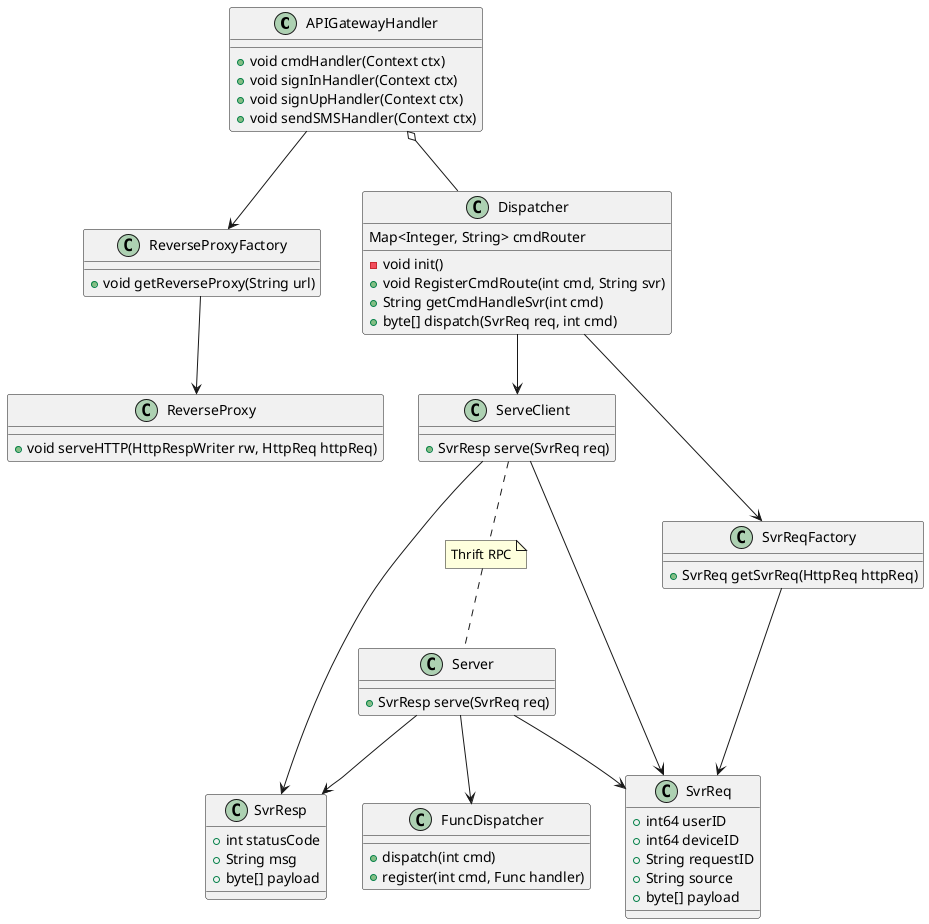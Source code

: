 @startuml

class APIGatewayHandler {
    + void cmdHandler(Context ctx)
    + void signInHandler(Context ctx)
    + void signUpHandler(Context ctx)
    + void sendSMSHandler(Context ctx)
}

APIGatewayHandler --> ReverseProxyFactory
ReverseProxyFactory --> ReverseProxy

class ReverseProxyFactory {
    + void getReverseProxy(String url)
}

class ReverseProxy {
    + void serveHTTP(HttpRespWriter rw, HttpReq httpReq)
}

class Dispatcher {
    Map<Integer, String> cmdRouter

    - void init()
    + void RegisterCmdRoute(int cmd, String svr)
    + String getCmdHandleSvr(int cmd)
    + byte[] dispatch(SvrReq req, int cmd)
}

class SvrReqFactory {
    + SvrReq getSvrReq(HttpReq httpReq)
}

class SvrReq {
    + int64 userID
    + int64 deviceID
    + String requestID
    + String source
    + byte[] payload
}

class SvrResp {
    + int statusCode
    + String msg
    + byte[] payload
}

'class MetricsEmitter {
'    + void emitCounter(Map<String, String> tags, String name, int value)
'    + void emitTimer(Map<String, String> tags, String name, int value)
'}

class ServeClient {
    + SvrResp serve(SvrReq req)
}

class Server {
    + SvrResp serve(SvrReq req)
}

note "Thrift RPC" as n1
ServeClient ..n1
n1.. Server

Server --> FuncDispatcher
Server --> SvrReq
Server --> SvrResp

class FuncDispatcher {
    + dispatch(int cmd)
    + register(int cmd, Func handler)
}


APIGatewayHandler o-- Dispatcher


SvrReqFactory --> SvrReq

'Dispatcher --> MetricsEmitter
Dispatcher --> SvrReqFactory
Dispatcher --> ServeClient

ServeClient --> SvrReq
ServeClient --> SvrResp

@enduml